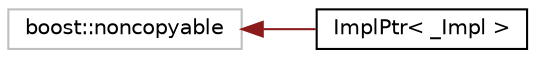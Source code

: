 digraph "Graphical Class Hierarchy"
{
 // LATEX_PDF_SIZE
  edge [fontname="Helvetica",fontsize="10",labelfontname="Helvetica",labelfontsize="10"];
  node [fontname="Helvetica",fontsize="10",shape=record];
  rankdir="LR";
  Node23 [label="boost::noncopyable",height=0.2,width=0.4,color="grey75", fillcolor="white", style="filled",tooltip=" "];
  Node23 -> Node0 [dir="back",color="firebrick4",fontsize="10",style="solid",fontname="Helvetica"];
  Node0 [label="ImplPtr\< _Impl \>",height=0.2,width=0.4,color="black", fillcolor="white", style="filled",URL="$classImplPtr.html",tooltip=" "];
}
